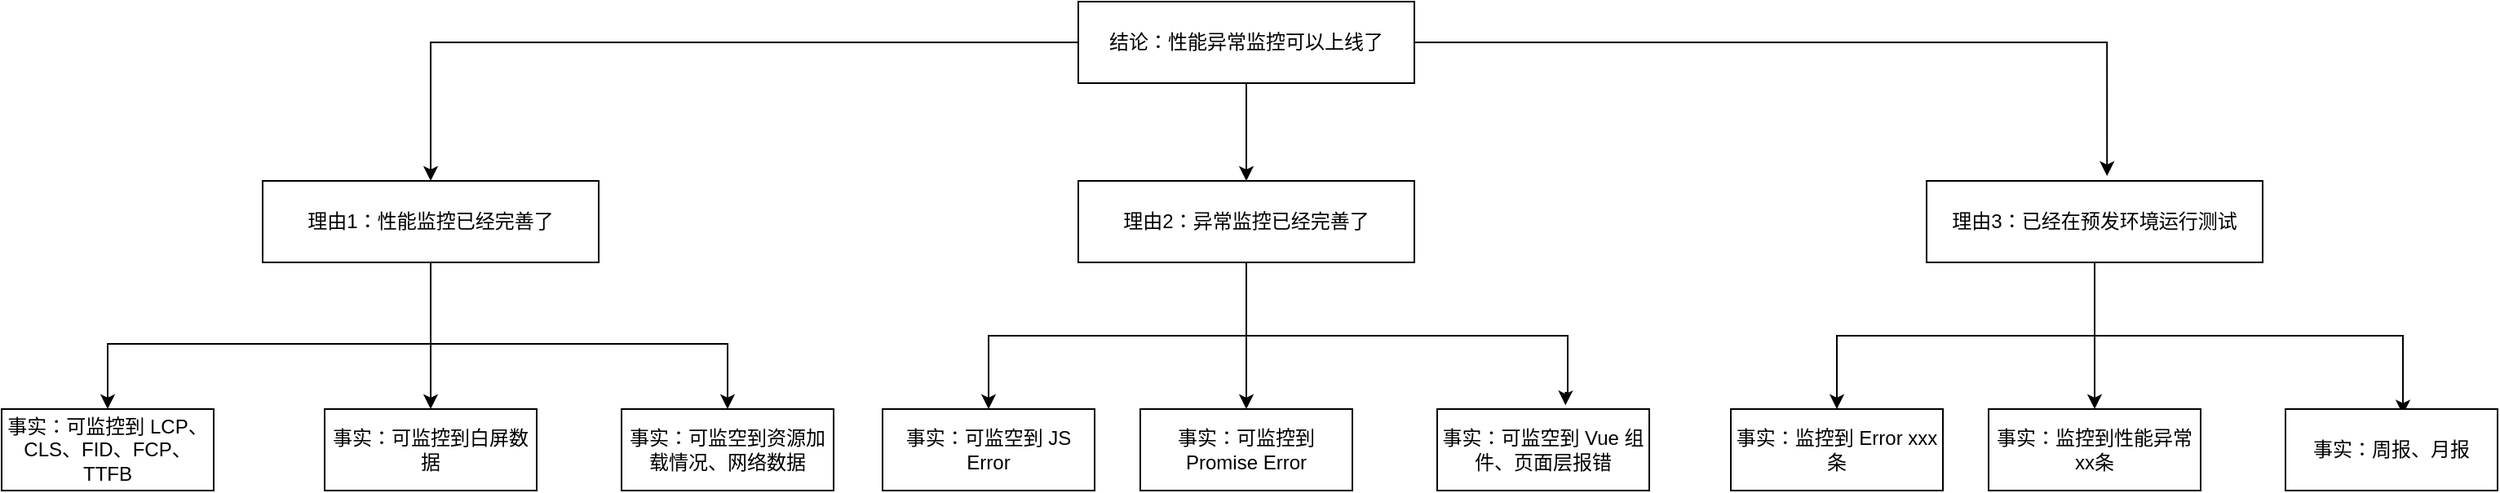 <mxfile version="20.8.20" type="github"><diagram name="Page-1" id="Ua9j_OSk6kqm2CcZwEb1"><mxGraphModel dx="2571" dy="1061" grid="1" gridSize="10" guides="1" tooltips="1" connect="1" arrows="1" fold="1" page="1" pageScale="1" pageWidth="827" pageHeight="1169" math="0" shadow="0"><root><mxCell id="0"/><mxCell id="1" parent="0"/><mxCell id="CCe4yrq6aZWG8kLX5fWW-5" style="edgeStyle=orthogonalEdgeStyle;rounded=0;orthogonalLoop=1;jettySize=auto;html=1;entryX=0.5;entryY=0;entryDx=0;entryDy=0;" edge="1" parent="1" source="CCe4yrq6aZWG8kLX5fWW-1" target="CCe4yrq6aZWG8kLX5fWW-2"><mxGeometry relative="1" as="geometry"/></mxCell><mxCell id="CCe4yrq6aZWG8kLX5fWW-8" style="edgeStyle=orthogonalEdgeStyle;rounded=0;orthogonalLoop=1;jettySize=auto;html=1;entryX=0.537;entryY=-0.06;entryDx=0;entryDy=0;entryPerimeter=0;" edge="1" parent="1" source="CCe4yrq6aZWG8kLX5fWW-1" target="CCe4yrq6aZWG8kLX5fWW-6"><mxGeometry relative="1" as="geometry"><mxPoint x="860" y="270" as="targetPoint"/><Array as="points"><mxPoint x="861" y="195"/></Array></mxGeometry></mxCell><mxCell id="CCe4yrq6aZWG8kLX5fWW-18" style="edgeStyle=orthogonalEdgeStyle;rounded=0;orthogonalLoop=1;jettySize=auto;html=1;entryX=0.5;entryY=0;entryDx=0;entryDy=0;" edge="1" parent="1" source="CCe4yrq6aZWG8kLX5fWW-1" target="CCe4yrq6aZWG8kLX5fWW-4"><mxGeometry relative="1" as="geometry"/></mxCell><mxCell id="CCe4yrq6aZWG8kLX5fWW-1" value="结论：性能异常监控可以上线了" style="rounded=0;whiteSpace=wrap;html=1;" vertex="1" parent="1"><mxGeometry x="230" y="170" width="206" height="50" as="geometry"/></mxCell><mxCell id="CCe4yrq6aZWG8kLX5fWW-12" style="edgeStyle=orthogonalEdgeStyle;rounded=0;orthogonalLoop=1;jettySize=auto;html=1;entryX=0.5;entryY=0;entryDx=0;entryDy=0;" edge="1" parent="1" source="CCe4yrq6aZWG8kLX5fWW-2" target="CCe4yrq6aZWG8kLX5fWW-11"><mxGeometry relative="1" as="geometry"><mxPoint x="133" y="430" as="targetPoint"/></mxGeometry></mxCell><mxCell id="CCe4yrq6aZWG8kLX5fWW-15" style="edgeStyle=orthogonalEdgeStyle;rounded=0;orthogonalLoop=1;jettySize=auto;html=1;entryX=0.5;entryY=0;entryDx=0;entryDy=0;" edge="1" parent="1" target="CCe4yrq6aZWG8kLX5fWW-14"><mxGeometry relative="1" as="geometry"><mxPoint x="-167" y="370" as="sourcePoint"/><mxPoint x="15" y="430" as="targetPoint"/><Array as="points"><mxPoint x="-167" y="380"/><mxPoint x="15" y="380"/></Array></mxGeometry></mxCell><mxCell id="CCe4yrq6aZWG8kLX5fWW-17" style="edgeStyle=orthogonalEdgeStyle;rounded=0;orthogonalLoop=1;jettySize=auto;html=1;entryX=0.5;entryY=0;entryDx=0;entryDy=0;" edge="1" parent="1" source="CCe4yrq6aZWG8kLX5fWW-2" target="CCe4yrq6aZWG8kLX5fWW-9"><mxGeometry relative="1" as="geometry"><Array as="points"><mxPoint x="-167" y="380"/><mxPoint x="-365" y="380"/></Array></mxGeometry></mxCell><mxCell id="CCe4yrq6aZWG8kLX5fWW-2" value="理由1：性能监控已经完善了" style="rounded=0;whiteSpace=wrap;html=1;" vertex="1" parent="1"><mxGeometry x="-270" y="280" width="206" height="50" as="geometry"/></mxCell><mxCell id="CCe4yrq6aZWG8kLX5fWW-20" style="edgeStyle=orthogonalEdgeStyle;rounded=0;orthogonalLoop=1;jettySize=auto;html=1;entryX=0.5;entryY=0;entryDx=0;entryDy=0;" edge="1" parent="1" source="CCe4yrq6aZWG8kLX5fWW-4" target="CCe4yrq6aZWG8kLX5fWW-19"><mxGeometry relative="1" as="geometry"/></mxCell><mxCell id="CCe4yrq6aZWG8kLX5fWW-23" style="edgeStyle=orthogonalEdgeStyle;rounded=0;orthogonalLoop=1;jettySize=auto;html=1;entryX=0.5;entryY=0;entryDx=0;entryDy=0;" edge="1" parent="1" source="CCe4yrq6aZWG8kLX5fWW-4" target="CCe4yrq6aZWG8kLX5fWW-21"><mxGeometry relative="1" as="geometry"/></mxCell><mxCell id="CCe4yrq6aZWG8kLX5fWW-24" style="edgeStyle=orthogonalEdgeStyle;rounded=0;orthogonalLoop=1;jettySize=auto;html=1;entryX=0.605;entryY=-0.047;entryDx=0;entryDy=0;entryPerimeter=0;" edge="1" parent="1" source="CCe4yrq6aZWG8kLX5fWW-4" target="CCe4yrq6aZWG8kLX5fWW-22"><mxGeometry relative="1" as="geometry"><mxPoint x="530" y="400" as="targetPoint"/><Array as="points"><mxPoint x="333" y="375"/><mxPoint x="530" y="375"/><mxPoint x="530" y="410"/><mxPoint x="529" y="410"/></Array></mxGeometry></mxCell><mxCell id="CCe4yrq6aZWG8kLX5fWW-4" value="理由2：异常监控已经完善了" style="rounded=0;whiteSpace=wrap;html=1;" vertex="1" parent="1"><mxGeometry x="230" y="280" width="206" height="50" as="geometry"/></mxCell><mxCell id="CCe4yrq6aZWG8kLX5fWW-26" style="edgeStyle=orthogonalEdgeStyle;rounded=0;orthogonalLoop=1;jettySize=auto;html=1;entryX=0.5;entryY=0;entryDx=0;entryDy=0;" edge="1" parent="1" source="CCe4yrq6aZWG8kLX5fWW-6" target="CCe4yrq6aZWG8kLX5fWW-25"><mxGeometry relative="1" as="geometry"/></mxCell><mxCell id="CCe4yrq6aZWG8kLX5fWW-28" style="edgeStyle=orthogonalEdgeStyle;rounded=0;orthogonalLoop=1;jettySize=auto;html=1;entryX=0.5;entryY=0;entryDx=0;entryDy=0;" edge="1" parent="1" source="CCe4yrq6aZWG8kLX5fWW-6" target="CCe4yrq6aZWG8kLX5fWW-27"><mxGeometry relative="1" as="geometry"/></mxCell><mxCell id="CCe4yrq6aZWG8kLX5fWW-30" style="edgeStyle=orthogonalEdgeStyle;rounded=0;orthogonalLoop=1;jettySize=auto;html=1;entryX=0.554;entryY=-0.033;entryDx=0;entryDy=0;entryPerimeter=0;" edge="1" parent="1"><mxGeometry relative="1" as="geometry"><mxPoint x="853" y="335" as="sourcePoint"/><mxPoint x="1042.02" y="423.35" as="targetPoint"/><Array as="points"><mxPoint x="853" y="375"/><mxPoint x="1042" y="375"/></Array></mxGeometry></mxCell><mxCell id="CCe4yrq6aZWG8kLX5fWW-6" value="理由3：已经在预发环境运行测试" style="rounded=0;whiteSpace=wrap;html=1;" vertex="1" parent="1"><mxGeometry x="750" y="280" width="206" height="50" as="geometry"/></mxCell><mxCell id="CCe4yrq6aZWG8kLX5fWW-9" value="事实：可监控到 LCP、CLS、FID、FCP、TTFB" style="rounded=0;whiteSpace=wrap;html=1;" vertex="1" parent="1"><mxGeometry x="-430" y="420" width="130" height="50" as="geometry"/></mxCell><mxCell id="CCe4yrq6aZWG8kLX5fWW-11" value="事实：可监控到白屏数据" style="rounded=0;whiteSpace=wrap;html=1;" vertex="1" parent="1"><mxGeometry x="-232" y="420" width="130" height="50" as="geometry"/></mxCell><mxCell id="CCe4yrq6aZWG8kLX5fWW-14" value="事实：可监空到资源加载情况、网络数据" style="rounded=0;whiteSpace=wrap;html=1;" vertex="1" parent="1"><mxGeometry x="-50" y="420" width="130" height="50" as="geometry"/></mxCell><mxCell id="CCe4yrq6aZWG8kLX5fWW-19" value="事实：可监控到 Promise Error" style="rounded=0;whiteSpace=wrap;html=1;" vertex="1" parent="1"><mxGeometry x="268" y="420" width="130" height="50" as="geometry"/></mxCell><mxCell id="CCe4yrq6aZWG8kLX5fWW-21" value="事实：可监空到 JS Error" style="rounded=0;whiteSpace=wrap;html=1;" vertex="1" parent="1"><mxGeometry x="110" y="420" width="130" height="50" as="geometry"/></mxCell><mxCell id="CCe4yrq6aZWG8kLX5fWW-22" value="事实：可监空到 Vue 组件、页面层报错" style="rounded=0;whiteSpace=wrap;html=1;" vertex="1" parent="1"><mxGeometry x="450" y="420" width="130" height="50" as="geometry"/></mxCell><mxCell id="CCe4yrq6aZWG8kLX5fWW-25" value="事实：监控到性能异常xx条" style="rounded=0;whiteSpace=wrap;html=1;" vertex="1" parent="1"><mxGeometry x="788" y="420" width="130" height="50" as="geometry"/></mxCell><mxCell id="CCe4yrq6aZWG8kLX5fWW-27" value="事实：监控到 Error xxx 条" style="rounded=0;whiteSpace=wrap;html=1;" vertex="1" parent="1"><mxGeometry x="630" y="420" width="130" height="50" as="geometry"/></mxCell><mxCell id="CCe4yrq6aZWG8kLX5fWW-29" value="事实：周报、月报" style="rounded=0;whiteSpace=wrap;html=1;" vertex="1" parent="1"><mxGeometry x="970" y="420" width="130" height="50" as="geometry"/></mxCell></root></mxGraphModel></diagram></mxfile>